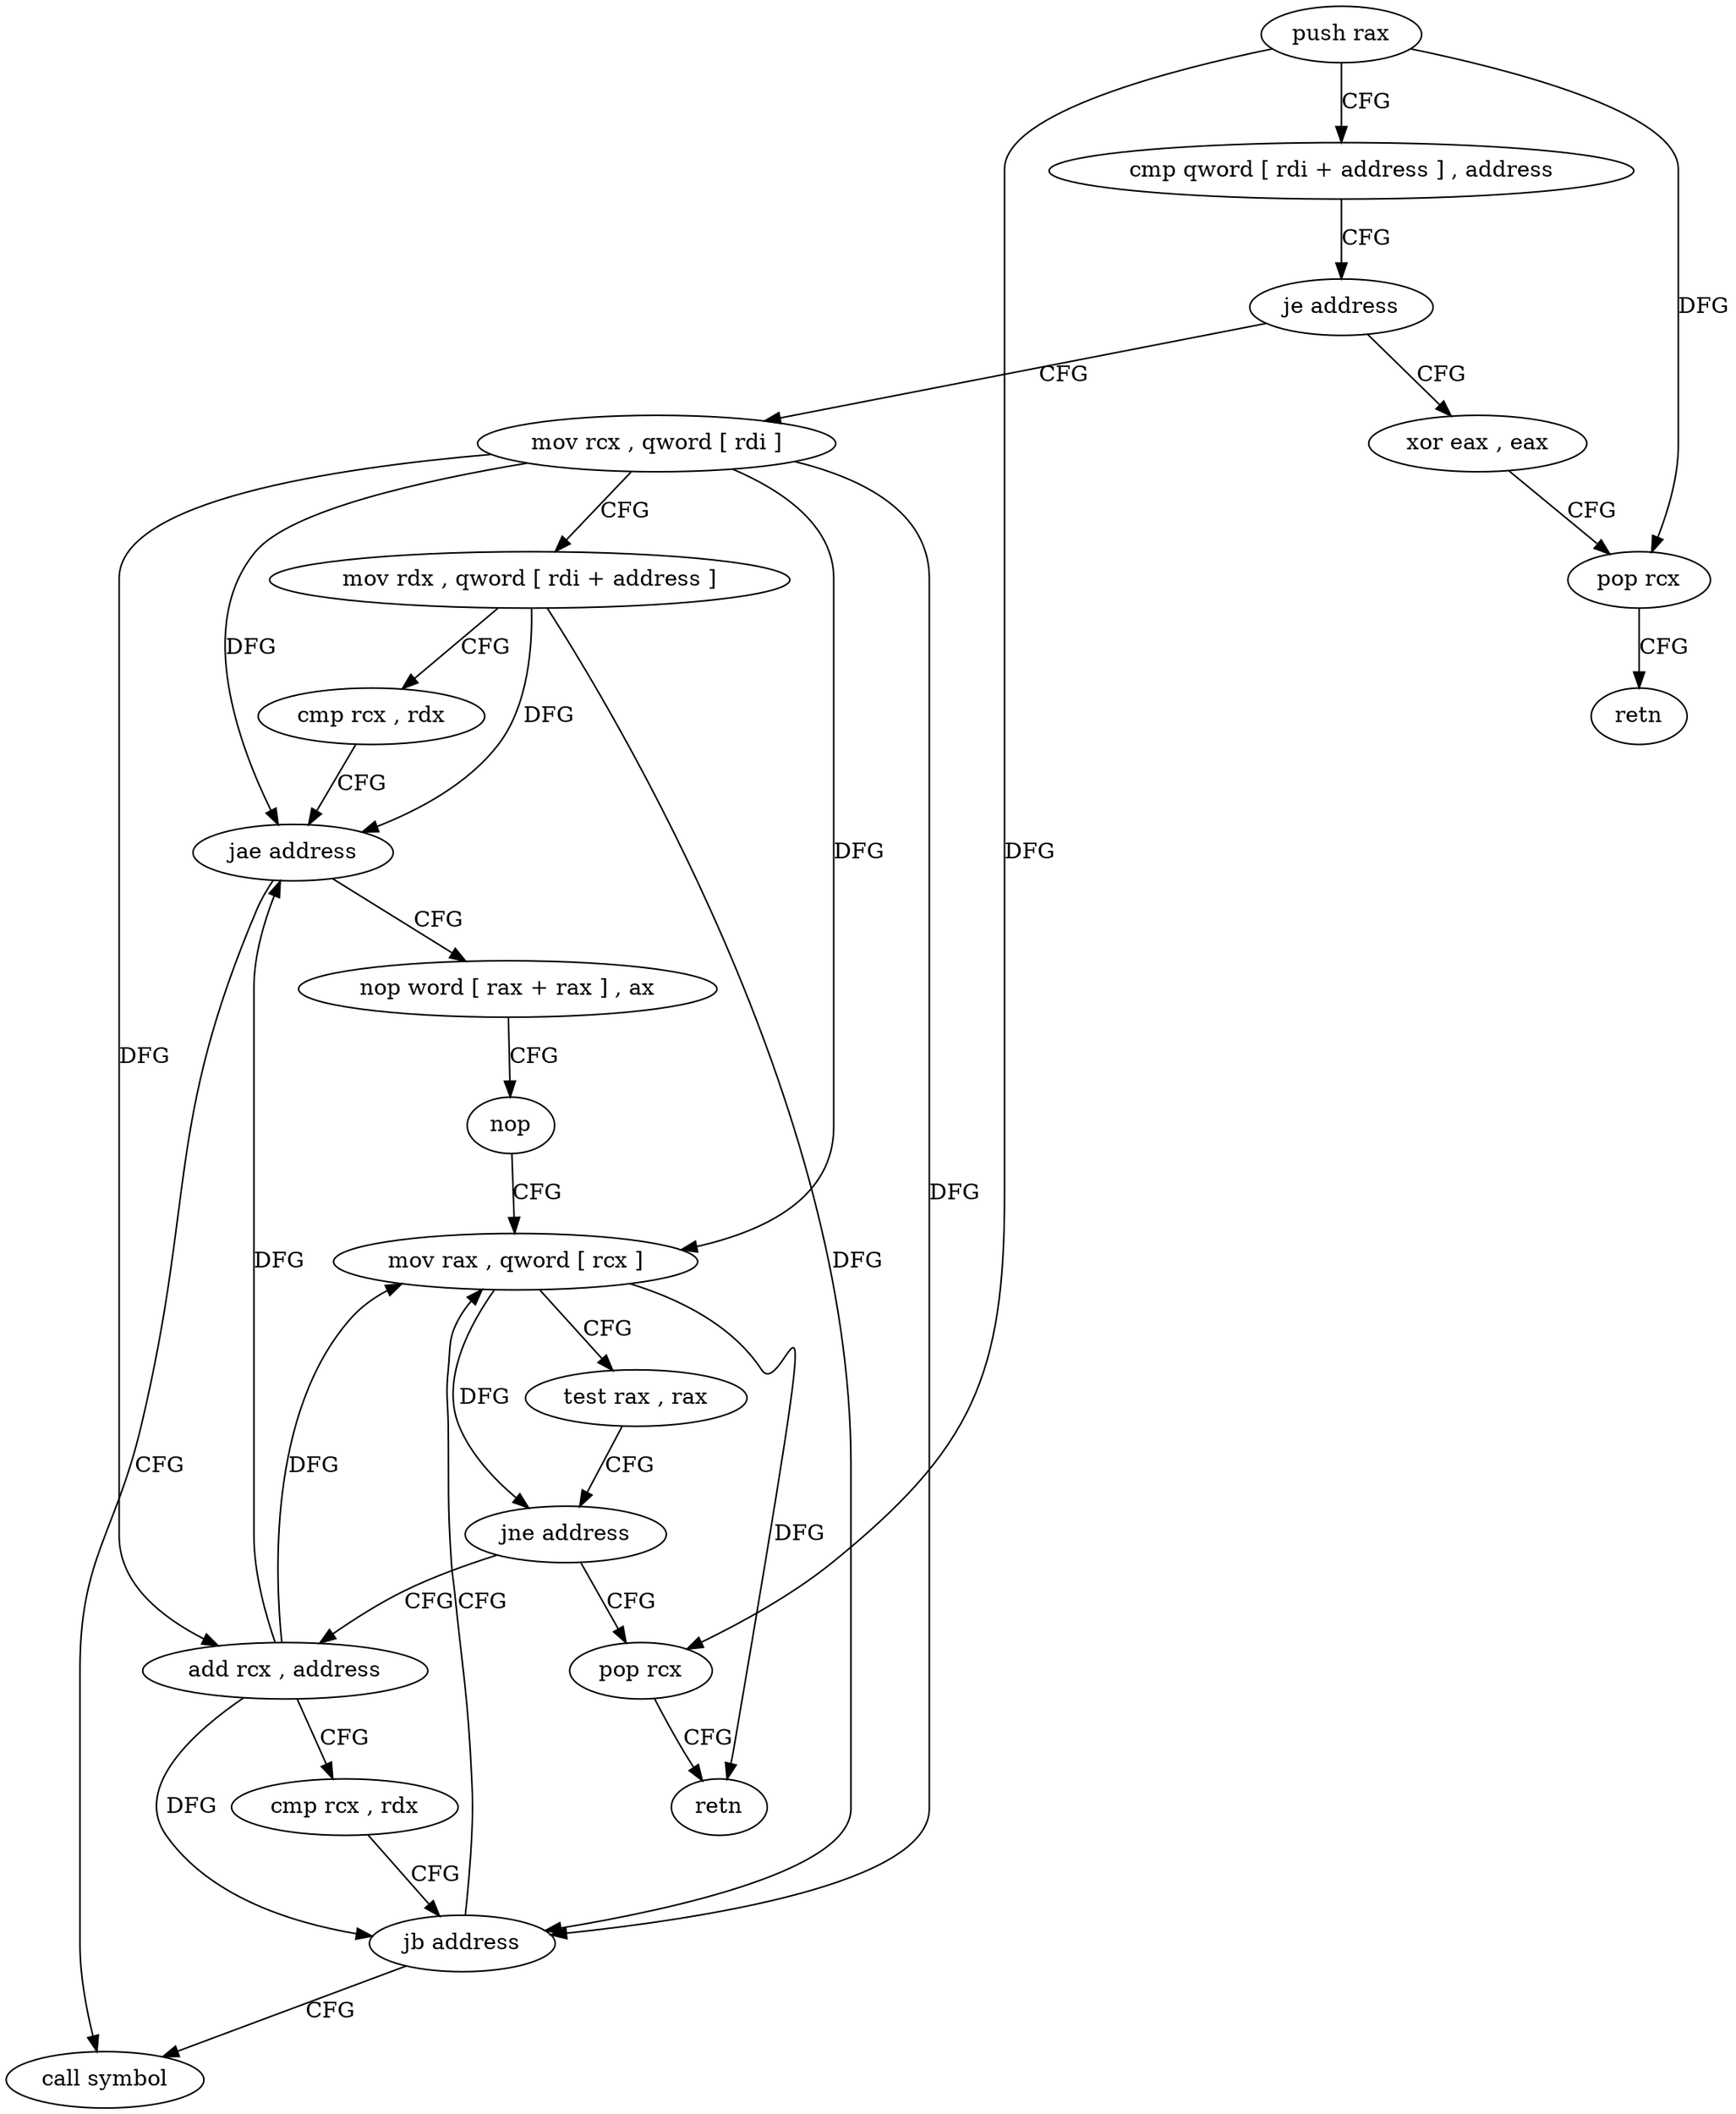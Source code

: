 digraph "func" {
"4276240" [label = "push rax" ]
"4276241" [label = "cmp qword [ rdi + address ] , address" ]
"4276246" [label = "je address" ]
"4276296" [label = "xor eax , eax" ]
"4276248" [label = "mov rcx , qword [ rdi ]" ]
"4276298" [label = "pop rcx" ]
"4276299" [label = "retn" ]
"4276251" [label = "mov rdx , qword [ rdi + address ]" ]
"4276255" [label = "cmp rcx , rdx" ]
"4276258" [label = "jae address" ]
"4276289" [label = "call symbol" ]
"4276260" [label = "nop word [ rax + rax ] , ax" ]
"4276270" [label = "nop" ]
"4276272" [label = "mov rax , qword [ rcx ]" ]
"4276294" [label = "pop rcx" ]
"4276295" [label = "retn" ]
"4276280" [label = "add rcx , address" ]
"4276284" [label = "cmp rcx , rdx" ]
"4276287" [label = "jb address" ]
"4276275" [label = "test rax , rax" ]
"4276278" [label = "jne address" ]
"4276240" -> "4276241" [ label = "CFG" ]
"4276240" -> "4276298" [ label = "DFG" ]
"4276240" -> "4276294" [ label = "DFG" ]
"4276241" -> "4276246" [ label = "CFG" ]
"4276246" -> "4276296" [ label = "CFG" ]
"4276246" -> "4276248" [ label = "CFG" ]
"4276296" -> "4276298" [ label = "CFG" ]
"4276248" -> "4276251" [ label = "CFG" ]
"4276248" -> "4276258" [ label = "DFG" ]
"4276248" -> "4276272" [ label = "DFG" ]
"4276248" -> "4276280" [ label = "DFG" ]
"4276248" -> "4276287" [ label = "DFG" ]
"4276298" -> "4276299" [ label = "CFG" ]
"4276251" -> "4276255" [ label = "CFG" ]
"4276251" -> "4276258" [ label = "DFG" ]
"4276251" -> "4276287" [ label = "DFG" ]
"4276255" -> "4276258" [ label = "CFG" ]
"4276258" -> "4276289" [ label = "CFG" ]
"4276258" -> "4276260" [ label = "CFG" ]
"4276260" -> "4276270" [ label = "CFG" ]
"4276270" -> "4276272" [ label = "CFG" ]
"4276272" -> "4276275" [ label = "CFG" ]
"4276272" -> "4276278" [ label = "DFG" ]
"4276272" -> "4276295" [ label = "DFG" ]
"4276294" -> "4276295" [ label = "CFG" ]
"4276280" -> "4276284" [ label = "CFG" ]
"4276280" -> "4276272" [ label = "DFG" ]
"4276280" -> "4276258" [ label = "DFG" ]
"4276280" -> "4276287" [ label = "DFG" ]
"4276284" -> "4276287" [ label = "CFG" ]
"4276287" -> "4276272" [ label = "CFG" ]
"4276287" -> "4276289" [ label = "CFG" ]
"4276275" -> "4276278" [ label = "CFG" ]
"4276278" -> "4276294" [ label = "CFG" ]
"4276278" -> "4276280" [ label = "CFG" ]
}
